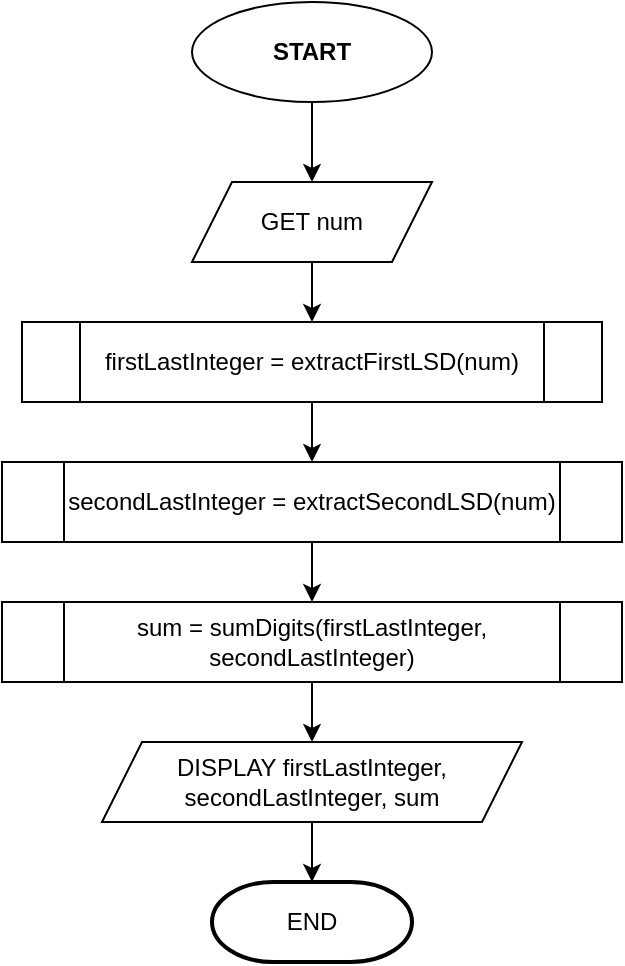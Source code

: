 <mxfile version="24.7.17">
  <diagram name="Page-1" id="RAsUTVi-IZH4NpgtAhdM">
    <mxGraphModel dx="1290" dy="603" grid="1" gridSize="10" guides="1" tooltips="1" connect="1" arrows="1" fold="1" page="1" pageScale="1" pageWidth="850" pageHeight="1100" math="0" shadow="0">
      <root>
        <mxCell id="0" />
        <mxCell id="1" parent="0" />
        <mxCell id="fzreVTaqCBlUkeBc7WwT-4" style="edgeStyle=orthogonalEdgeStyle;rounded=0;orthogonalLoop=1;jettySize=auto;html=1;exitX=0.5;exitY=1;exitDx=0;exitDy=0;entryX=0.5;entryY=0;entryDx=0;entryDy=0;" edge="1" parent="1" source="fzreVTaqCBlUkeBc7WwT-1" target="fzreVTaqCBlUkeBc7WwT-2">
          <mxGeometry relative="1" as="geometry" />
        </mxCell>
        <mxCell id="fzreVTaqCBlUkeBc7WwT-1" value="&lt;b&gt;START&lt;/b&gt;" style="ellipse;whiteSpace=wrap;html=1;" vertex="1" parent="1">
          <mxGeometry x="365" y="40" width="120" height="50" as="geometry" />
        </mxCell>
        <mxCell id="fzreVTaqCBlUkeBc7WwT-9" style="edgeStyle=orthogonalEdgeStyle;rounded=0;orthogonalLoop=1;jettySize=auto;html=1;exitX=0.5;exitY=1;exitDx=0;exitDy=0;entryX=0.5;entryY=0;entryDx=0;entryDy=0;" edge="1" parent="1" source="fzreVTaqCBlUkeBc7WwT-2" target="fzreVTaqCBlUkeBc7WwT-3">
          <mxGeometry relative="1" as="geometry" />
        </mxCell>
        <mxCell id="fzreVTaqCBlUkeBc7WwT-2" value="GET num" style="shape=parallelogram;perimeter=parallelogramPerimeter;whiteSpace=wrap;html=1;fixedSize=1;" vertex="1" parent="1">
          <mxGeometry x="365" y="130" width="120" height="40" as="geometry" />
        </mxCell>
        <mxCell id="fzreVTaqCBlUkeBc7WwT-10" style="edgeStyle=orthogonalEdgeStyle;rounded=0;orthogonalLoop=1;jettySize=auto;html=1;exitX=0.5;exitY=1;exitDx=0;exitDy=0;entryX=0.5;entryY=0;entryDx=0;entryDy=0;" edge="1" parent="1" source="fzreVTaqCBlUkeBc7WwT-3" target="fzreVTaqCBlUkeBc7WwT-5">
          <mxGeometry relative="1" as="geometry" />
        </mxCell>
        <mxCell id="fzreVTaqCBlUkeBc7WwT-3" value="firstLastInteger = extractFirstLSD(num)" style="shape=process;whiteSpace=wrap;html=1;backgroundOutline=1;" vertex="1" parent="1">
          <mxGeometry x="280" y="200" width="290" height="40" as="geometry" />
        </mxCell>
        <mxCell id="fzreVTaqCBlUkeBc7WwT-11" style="edgeStyle=orthogonalEdgeStyle;rounded=0;orthogonalLoop=1;jettySize=auto;html=1;exitX=0.5;exitY=1;exitDx=0;exitDy=0;entryX=0.5;entryY=0;entryDx=0;entryDy=0;" edge="1" parent="1" source="fzreVTaqCBlUkeBc7WwT-5" target="fzreVTaqCBlUkeBc7WwT-6">
          <mxGeometry relative="1" as="geometry" />
        </mxCell>
        <mxCell id="fzreVTaqCBlUkeBc7WwT-5" value="secondLastInteger = extractSecondLSD(num)" style="shape=process;whiteSpace=wrap;html=1;backgroundOutline=1;" vertex="1" parent="1">
          <mxGeometry x="270" y="270" width="310" height="40" as="geometry" />
        </mxCell>
        <mxCell id="fzreVTaqCBlUkeBc7WwT-12" style="edgeStyle=orthogonalEdgeStyle;rounded=0;orthogonalLoop=1;jettySize=auto;html=1;exitX=0.5;exitY=1;exitDx=0;exitDy=0;entryX=0.5;entryY=0;entryDx=0;entryDy=0;" edge="1" parent="1" source="fzreVTaqCBlUkeBc7WwT-6" target="fzreVTaqCBlUkeBc7WwT-7">
          <mxGeometry relative="1" as="geometry" />
        </mxCell>
        <mxCell id="fzreVTaqCBlUkeBc7WwT-6" value="sum = sumDigits(firstLastInteger, secondLastInteger)" style="shape=process;whiteSpace=wrap;html=1;backgroundOutline=1;" vertex="1" parent="1">
          <mxGeometry x="270" y="340" width="310" height="40" as="geometry" />
        </mxCell>
        <mxCell id="fzreVTaqCBlUkeBc7WwT-7" value="DISPLAY firstLastInteger, secondLastInteger, sum" style="shape=parallelogram;perimeter=parallelogramPerimeter;whiteSpace=wrap;html=1;fixedSize=1;" vertex="1" parent="1">
          <mxGeometry x="320" y="410" width="210" height="40" as="geometry" />
        </mxCell>
        <mxCell id="fzreVTaqCBlUkeBc7WwT-8" value="END" style="strokeWidth=2;html=1;shape=mxgraph.flowchart.terminator;whiteSpace=wrap;" vertex="1" parent="1">
          <mxGeometry x="375" y="480" width="100" height="40" as="geometry" />
        </mxCell>
        <mxCell id="fzreVTaqCBlUkeBc7WwT-13" style="edgeStyle=orthogonalEdgeStyle;rounded=0;orthogonalLoop=1;jettySize=auto;html=1;exitX=0.5;exitY=1;exitDx=0;exitDy=0;entryX=0.5;entryY=0;entryDx=0;entryDy=0;entryPerimeter=0;" edge="1" parent="1" source="fzreVTaqCBlUkeBc7WwT-7" target="fzreVTaqCBlUkeBc7WwT-8">
          <mxGeometry relative="1" as="geometry" />
        </mxCell>
      </root>
    </mxGraphModel>
  </diagram>
</mxfile>
